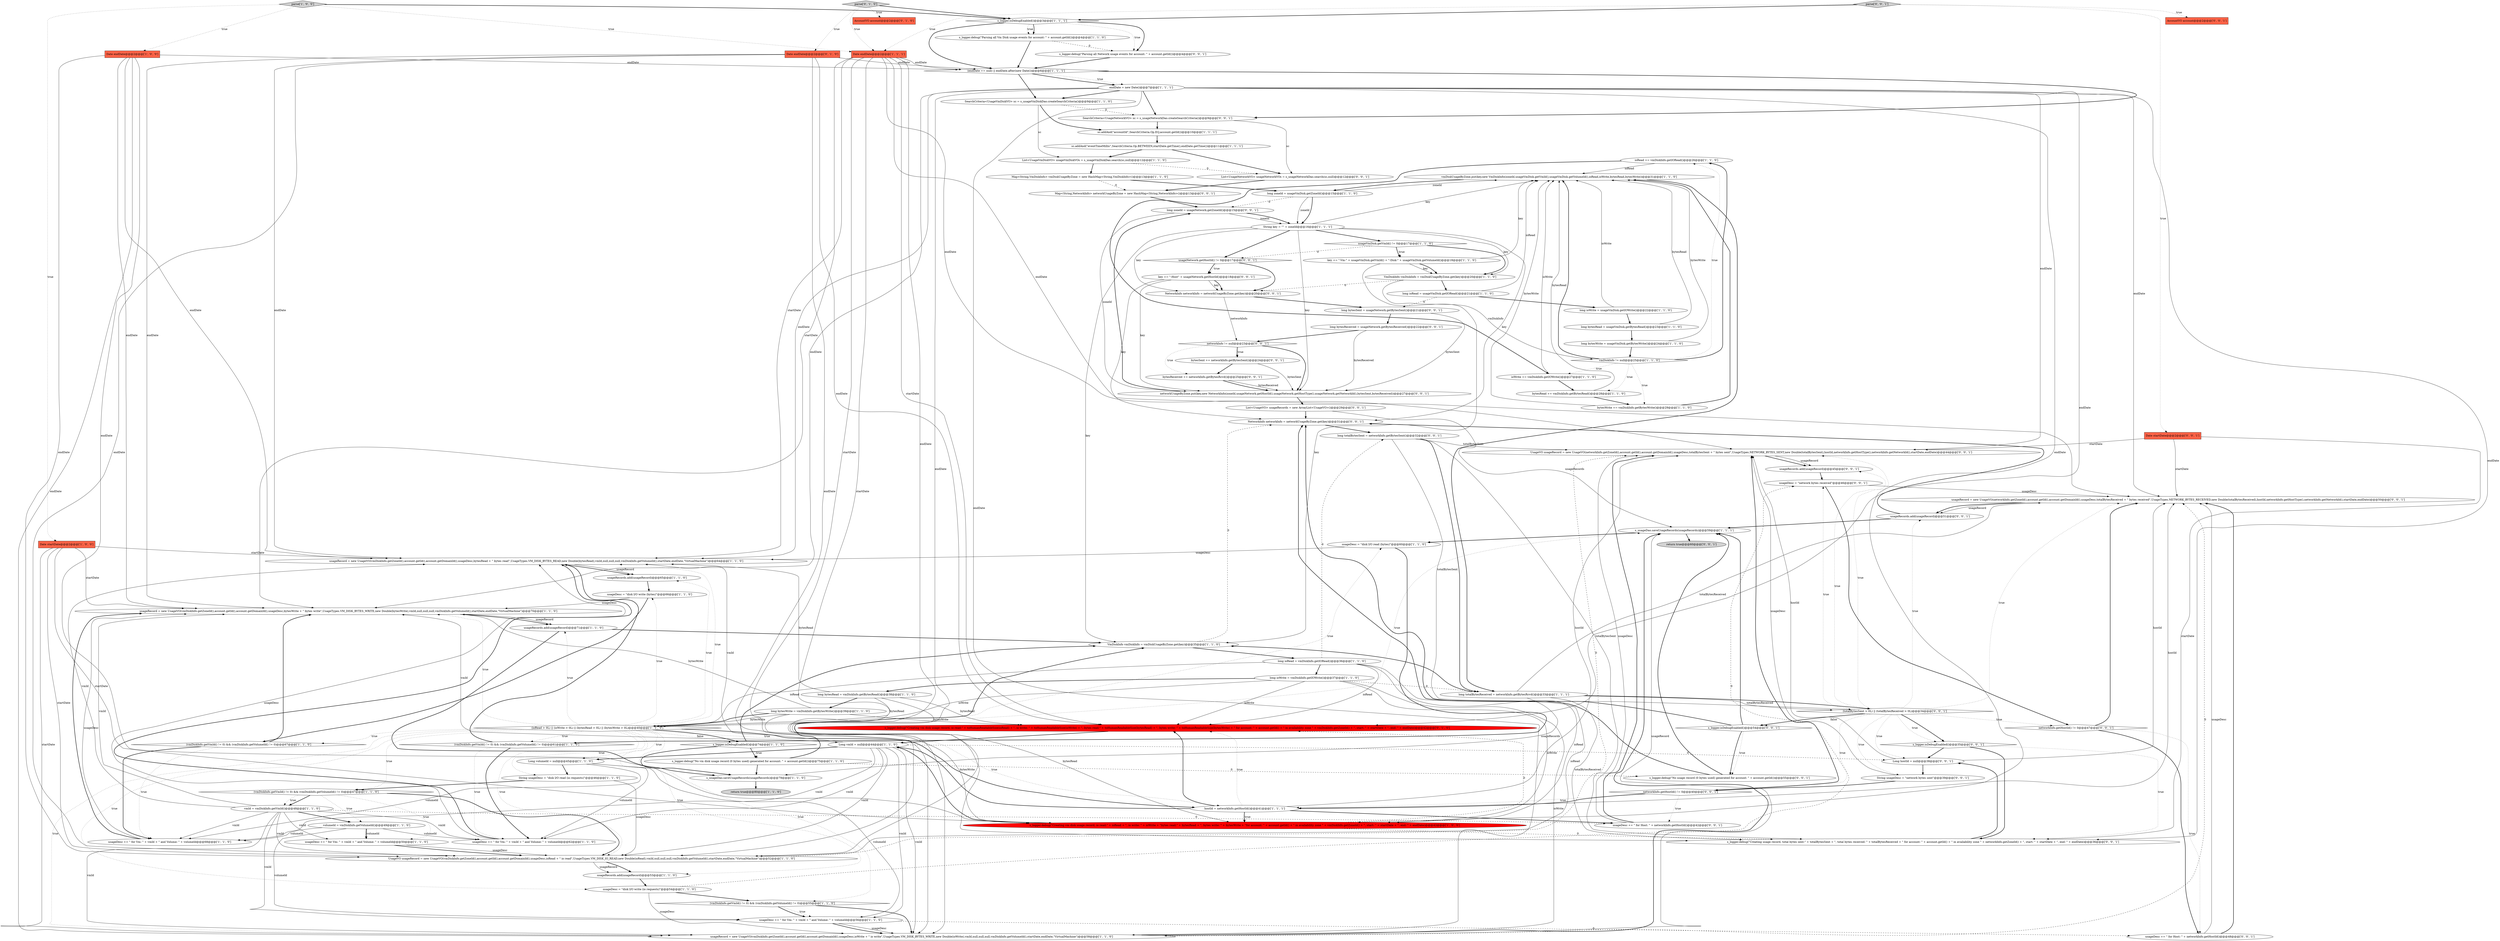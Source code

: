 digraph {
46 [style = filled, label = "ioRead += vmDiskInfo.getIORead()@@@26@@@['1', '1', '0']", fillcolor = white, shape = ellipse image = "AAA0AAABBB1BBB"];
24 [style = filled, label = "long zoneId = usageVmDisk.getZoneId()@@@15@@@['1', '1', '0']", fillcolor = white, shape = ellipse image = "AAA0AAABBB1BBB"];
68 [style = filled, label = "s_logger.debug(\"Creating vm disk usage record, io read:\" + toHumanReadableSize(ioRead) + \", io write: \" + toHumanReadableSize(ioWrite) + \", bytes read:\" + toHumanReadableSize(bytesRead) + \", bytes write: \" + toHumanReadableSize(bytesWrite) + \" for account: \" + account.getId() + \" in availability zone \" + vmDiskInfo.getZoneId() + \", start: \" + startDate + \", end: \" + endDate)@@@42@@@['0', '1', '0']", fillcolor = red, shape = ellipse image = "AAA1AAABBB2BBB"];
84 [style = filled, label = "usageNetwork.getHostId() != 0@@@17@@@['0', '0', '1']", fillcolor = white, shape = diamond image = "AAA0AAABBB3BBB"];
26 [style = filled, label = "usageVmDisk.getVmId() != 0@@@17@@@['1', '1', '0']", fillcolor = white, shape = diamond image = "AAA0AAABBB1BBB"];
50 [style = filled, label = "(endDate == null) || endDate.after(new Date())@@@6@@@['1', '1', '1']", fillcolor = white, shape = diamond image = "AAA0AAABBB1BBB"];
59 [style = filled, label = "VmDiskInfo vmDiskInfo = vmDiskUsageByZone.get(key)@@@35@@@['1', '1', '0']", fillcolor = white, shape = ellipse image = "AAA0AAABBB1BBB"];
63 [style = filled, label = "s_logger.debug(\"Parsing all Vm Disk usage events for account: \" + account.getId())@@@4@@@['1', '1', '0']", fillcolor = white, shape = ellipse image = "AAA0AAABBB1BBB"];
82 [style = filled, label = "UsageVO usageRecord = new UsageVO(networkInfo.getZoneId(),account.getId(),account.getDomainId(),usageDesc,totalBytesSent + \" bytes sent\",UsageTypes.NETWORK_BYTES_SENT,new Double(totalBytesSent),hostId,networkInfo.getHostType(),networkInfo.getNetworkId(),startDate,endDate)@@@44@@@['0', '0', '1']", fillcolor = white, shape = ellipse image = "AAA0AAABBB3BBB"];
7 [style = filled, label = "Long vmId = null@@@44@@@['1', '1', '0']", fillcolor = white, shape = ellipse image = "AAA0AAABBB1BBB"];
17 [style = filled, label = "long bytesWrite = vmDiskInfo.getBytesWrite()@@@39@@@['1', '1', '0']", fillcolor = white, shape = ellipse image = "AAA0AAABBB1BBB"];
41 [style = filled, label = "bytesWrite += vmDiskInfo.getBytesWrite()@@@29@@@['1', '1', '0']", fillcolor = white, shape = ellipse image = "AAA0AAABBB1BBB"];
100 [style = filled, label = "networkInfo != null@@@23@@@['0', '0', '1']", fillcolor = white, shape = diamond image = "AAA0AAABBB3BBB"];
81 [style = filled, label = "usageRecords.add(usageRecord)@@@45@@@['0', '0', '1']", fillcolor = white, shape = ellipse image = "AAA0AAABBB3BBB"];
91 [style = filled, label = "usageDesc += \" for Host: \" + networkInfo.getHostId()@@@48@@@['0', '0', '1']", fillcolor = white, shape = ellipse image = "AAA0AAABBB3BBB"];
80 [style = filled, label = "long bytesReceived = usageNetwork.getBytesReceived()@@@22@@@['0', '0', '1']", fillcolor = white, shape = ellipse image = "AAA0AAABBB3BBB"];
13 [style = filled, label = "(ioRead > 0L) || (ioWrite > 0L) || (bytesRead > 0L) || (bytesWrite > 0L)@@@40@@@['1', '1', '0']", fillcolor = white, shape = diamond image = "AAA0AAABBB1BBB"];
64 [style = filled, label = "usageRecords.add(usageRecord)@@@71@@@['1', '1', '0']", fillcolor = white, shape = ellipse image = "AAA0AAABBB1BBB"];
65 [style = filled, label = "parse['0', '1', '0']", fillcolor = lightgray, shape = diamond image = "AAA0AAABBB2BBB"];
77 [style = filled, label = "s_logger.debug(\"Creating usage record, total bytes sent:\" + totalBytesSent + \", total bytes received: \" + totalBytesReceived + \" for account: \" + account.getId() + \" in availability zone \" + networkInfo.getZoneId() + \", start: \" + startDate + \", end: \" + endDate)@@@36@@@['0', '0', '1']", fillcolor = white, shape = ellipse image = "AAA0AAABBB3BBB"];
27 [style = filled, label = "usageDesc += \" for Vm: \" + vmId + \" and Volume: \" + volumeId@@@50@@@['1', '1', '0']", fillcolor = white, shape = ellipse image = "AAA0AAABBB1BBB"];
29 [style = filled, label = "endDate = new Date()@@@7@@@['1', '1', '1']", fillcolor = white, shape = ellipse image = "AAA0AAABBB1BBB"];
78 [style = filled, label = "AccountVO account@@@2@@@['0', '0', '1']", fillcolor = tomato, shape = box image = "AAA0AAABBB3BBB"];
88 [style = filled, label = "bytesSent += networkInfo.getBytesSent()@@@24@@@['0', '0', '1']", fillcolor = white, shape = ellipse image = "AAA0AAABBB3BBB"];
96 [style = filled, label = "s_logger.isDebugEnabled()@@@35@@@['0', '0', '1']", fillcolor = white, shape = diamond image = "AAA0AAABBB3BBB"];
4 [style = filled, label = "volumeId = vmDiskInfo.getVolumeId()@@@49@@@['1', '1', '0']", fillcolor = white, shape = ellipse image = "AAA0AAABBB1BBB"];
48 [style = filled, label = "sc.addAnd(\"accountId\",SearchCriteria.Op.EQ,account.getId())@@@10@@@['1', '1', '1']", fillcolor = white, shape = ellipse image = "AAA0AAABBB1BBB"];
3 [style = filled, label = "Map<String,VmDiskInfo> vmDiskUsageByZone = new HashMap<String,VmDiskInfo>()@@@13@@@['1', '1', '0']", fillcolor = white, shape = ellipse image = "AAA0AAABBB1BBB"];
23 [style = filled, label = "long bytesRead = usageVmDisk.getBytesRead()@@@23@@@['1', '1', '0']", fillcolor = white, shape = ellipse image = "AAA0AAABBB1BBB"];
97 [style = filled, label = "usageDesc = \"network bytes received\"@@@46@@@['0', '0', '1']", fillcolor = white, shape = ellipse image = "AAA0AAABBB3BBB"];
37 [style = filled, label = "usageRecord = new UsageVO(vmDiskInfo.getZoneId(),account.getId(),account.getDomainId(),usageDesc,bytesWrite + \" bytes write\",UsageTypes.VM_DISK_BYTES_WRITE,new Double(bytesWrite),vmId,null,null,null,vmDiskInfo.getVolumeId(),startDate,endDate,\"VirtualMachine\")@@@70@@@['1', '1', '0']", fillcolor = white, shape = ellipse image = "AAA0AAABBB1BBB"];
104 [style = filled, label = "networkUsageByZone.put(key,new NetworkInfo(zoneId,usageNetwork.getHostId(),usageNetwork.getHostType(),usageNetwork.getNetworkId(),bytesSent,bytesReceived))@@@27@@@['0', '0', '1']", fillcolor = white, shape = ellipse image = "AAA0AAABBB3BBB"];
73 [style = filled, label = "long zoneId = usageNetwork.getZoneId()@@@15@@@['0', '0', '1']", fillcolor = white, shape = ellipse image = "AAA0AAABBB3BBB"];
36 [style = filled, label = "long bytesRead = vmDiskInfo.getBytesRead()@@@38@@@['1', '1', '0']", fillcolor = white, shape = ellipse image = "AAA0AAABBB1BBB"];
103 [style = filled, label = "SearchCriteria<UsageNetworkVO> sc = s_usageNetworkDao.createSearchCriteria()@@@9@@@['0', '0', '1']", fillcolor = white, shape = ellipse image = "AAA0AAABBB3BBB"];
33 [style = filled, label = "Date startDate@@@2@@@['1', '0', '0']", fillcolor = tomato, shape = box image = "AAA0AAABBB1BBB"];
20 [style = filled, label = "SearchCriteria<UsageVmDiskVO> sc = s_usageVmDiskDao.createSearchCriteria()@@@9@@@['1', '1', '0']", fillcolor = white, shape = ellipse image = "AAA0AAABBB1BBB"];
102 [style = filled, label = "networkInfo.getHostId() != 0@@@40@@@['0', '0', '1']", fillcolor = white, shape = diamond image = "AAA0AAABBB3BBB"];
22 [style = filled, label = "key += \"-Vm-\" + usageVmDisk.getVmId() + \"-Disk-\" + usageVmDisk.getVolumeId()@@@18@@@['1', '1', '0']", fillcolor = white, shape = ellipse image = "AAA0AAABBB1BBB"];
61 [style = filled, label = "usageRecord = new UsageVO(vmDiskInfo.getZoneId(),account.getId(),account.getDomainId(),usageDesc,ioWrite + \" io write\",UsageTypes.VM_DISK_BYTES_WRITE,new Double(ioWrite),vmId,null,null,null,vmDiskInfo.getVolumeId(),startDate,endDate,\"VirtualMachine\")@@@58@@@['1', '1', '0']", fillcolor = white, shape = ellipse image = "AAA0AAABBB1BBB"];
93 [style = filled, label = "parse['0', '0', '1']", fillcolor = lightgray, shape = diamond image = "AAA0AAABBB3BBB"];
35 [style = filled, label = "usageRecords.add(usageRecord)@@@65@@@['1', '1', '0']", fillcolor = white, shape = ellipse image = "AAA0AAABBB1BBB"];
95 [style = filled, label = "usageRecords.add(usageRecord)@@@51@@@['0', '0', '1']", fillcolor = white, shape = ellipse image = "AAA0AAABBB3BBB"];
42 [style = filled, label = "usageRecords.add(usageRecord)@@@53@@@['1', '1', '0']", fillcolor = white, shape = ellipse image = "AAA0AAABBB1BBB"];
8 [style = filled, label = "String usageDesc = \"disk I/O read (io requests)\"@@@46@@@['1', '1', '0']", fillcolor = white, shape = ellipse image = "AAA0AAABBB1BBB"];
85 [style = filled, label = "usageDesc += \" for Host: \" + networkInfo.getHostId()@@@42@@@['0', '0', '1']", fillcolor = white, shape = ellipse image = "AAA0AAABBB3BBB"];
31 [style = filled, label = "usageDesc += \" for Vm: \" + vmId + \" and Volume: \" + volumeId@@@62@@@['1', '1', '0']", fillcolor = white, shape = ellipse image = "AAA0AAABBB1BBB"];
2 [style = filled, label = "s_logger.isDebugEnabled()@@@3@@@['1', '1', '1']", fillcolor = white, shape = diamond image = "AAA0AAABBB1BBB"];
92 [style = filled, label = "NetworkInfo networkInfo = networkUsageByZone.get(key)@@@20@@@['0', '0', '1']", fillcolor = white, shape = ellipse image = "AAA0AAABBB3BBB"];
86 [style = filled, label = "(totalBytesSent > 0L) || (totalBytesReceived > 0L)@@@34@@@['0', '0', '1']", fillcolor = white, shape = diamond image = "AAA0AAABBB3BBB"];
43 [style = filled, label = "usageRecord = new UsageVO(vmDiskInfo.getZoneId(),account.getId(),account.getDomainId(),usageDesc,bytesRead + \" bytes read\",UsageTypes.VM_DISK_BYTES_READ,new Double(bytesRead),vmId,null,null,null,vmDiskInfo.getVolumeId(),startDate,endDate,\"VirtualMachine\")@@@64@@@['1', '1', '0']", fillcolor = white, shape = ellipse image = "AAA0AAABBB1BBB"];
56 [style = filled, label = "parse['1', '0', '0']", fillcolor = lightgray, shape = diamond image = "AAA0AAABBB1BBB"];
101 [style = filled, label = "NetworkInfo networkInfo = networkUsageByZone.get(key)@@@31@@@['0', '0', '1']", fillcolor = white, shape = ellipse image = "AAA0AAABBB3BBB"];
62 [style = filled, label = "return true@@@80@@@['1', '1', '0']", fillcolor = lightgray, shape = ellipse image = "AAA0AAABBB1BBB"];
87 [style = filled, label = "List<UsageNetworkVO> usageNetworkVOs = s_usageNetworkDao.search(sc,null)@@@12@@@['0', '0', '1']", fillcolor = white, shape = ellipse image = "AAA0AAABBB3BBB"];
14 [style = filled, label = "UsageVO usageRecord = new UsageVO(vmDiskInfo.getZoneId(),account.getId(),account.getDomainId(),usageDesc,ioRead + \" io read\",UsageTypes.VM_DISK_IO_READ,new Double(ioRead),vmId,null,null,null,vmDiskInfo.getVolumeId(),startDate,endDate,\"VirtualMachine\")@@@52@@@['1', '1', '0']", fillcolor = white, shape = ellipse image = "AAA0AAABBB1BBB"];
74 [style = filled, label = "return true@@@60@@@['0', '0', '1']", fillcolor = lightgray, shape = ellipse image = "AAA0AAABBB3BBB"];
53 [style = filled, label = "List<UsageVmDiskVO> usageVmDiskVOs = s_usageVmDiskDao.search(sc,null)@@@12@@@['1', '1', '0']", fillcolor = white, shape = ellipse image = "AAA0AAABBB1BBB"];
0 [style = filled, label = "long totalBytesReceived = networkInfo.getBytesRcvd()@@@33@@@['1', '1', '1']", fillcolor = white, shape = ellipse image = "AAA0AAABBB1BBB"];
30 [style = filled, label = "vmDiskInfo != null@@@25@@@['1', '1', '0']", fillcolor = white, shape = diamond image = "AAA0AAABBB1BBB"];
67 [style = filled, label = "Date endDate@@@2@@@['0', '1', '0']", fillcolor = tomato, shape = box image = "AAA0AAABBB2BBB"];
51 [style = filled, label = "long bytesWrite = usageVmDisk.getBytesWrite()@@@24@@@['1', '1', '0']", fillcolor = white, shape = ellipse image = "AAA0AAABBB1BBB"];
69 [style = filled, label = "long bytesSent = usageNetwork.getBytesSent()@@@21@@@['0', '0', '1']", fillcolor = white, shape = ellipse image = "AAA0AAABBB3BBB"];
98 [style = filled, label = "usageRecord = new UsageVO(networkInfo.getZoneId(),account.getId(),account.getDomainId(),usageDesc,totalBytesReceived + \" bytes received\",UsageTypes.NETWORK_BYTES_RECEIVED,new Double(totalBytesReceived),hostId,networkInfo.getHostType(),networkInfo.getNetworkId(),startDate,endDate)@@@50@@@['0', '0', '1']", fillcolor = white, shape = ellipse image = "AAA0AAABBB3BBB"];
16 [style = filled, label = "usageDesc = \"disk I/O write (io requests)\"@@@54@@@['1', '1', '0']", fillcolor = white, shape = ellipse image = "AAA0AAABBB1BBB"];
89 [style = filled, label = "s_logger.isDebugEnabled()@@@54@@@['0', '0', '1']", fillcolor = white, shape = diamond image = "AAA0AAABBB3BBB"];
44 [style = filled, label = "(vmDiskInfo.getVmId() != 0) && (vmDiskInfo.getVolumeId() != 0)@@@67@@@['1', '1', '0']", fillcolor = white, shape = diamond image = "AAA0AAABBB1BBB"];
79 [style = filled, label = "Long hostId = null@@@38@@@['0', '0', '1']", fillcolor = white, shape = ellipse image = "AAA0AAABBB3BBB"];
83 [style = filled, label = "s_logger.debug(\"Parsing all Network usage events for account: \" + account.getId())@@@4@@@['0', '0', '1']", fillcolor = white, shape = ellipse image = "AAA0AAABBB3BBB"];
25 [style = filled, label = "String key = \"\" + zoneId@@@16@@@['1', '1', '1']", fillcolor = white, shape = ellipse image = "AAA0AAABBB1BBB"];
19 [style = filled, label = "usageDesc = \"disk I/O read (bytes)\"@@@60@@@['1', '1', '0']", fillcolor = white, shape = ellipse image = "AAA0AAABBB1BBB"];
49 [style = filled, label = "hostId = networkInfo.getHostId()@@@41@@@['1', '1', '1']", fillcolor = white, shape = ellipse image = "AAA0AAABBB1BBB"];
5 [style = filled, label = "usageDesc = \"disk I/O write (bytes)\"@@@66@@@['1', '1', '0']", fillcolor = white, shape = ellipse image = "AAA0AAABBB1BBB"];
38 [style = filled, label = "vmId = vmDiskInfo.getVmId()@@@48@@@['1', '1', '0']", fillcolor = white, shape = ellipse image = "AAA0AAABBB1BBB"];
11 [style = filled, label = "usageDesc += \" for Vm: \" + vmId + \" and Volume: \" + volumeId@@@68@@@['1', '1', '0']", fillcolor = white, shape = ellipse image = "AAA0AAABBB1BBB"];
52 [style = filled, label = "s_logger.isDebugEnabled()@@@74@@@['1', '1', '0']", fillcolor = white, shape = diamond image = "AAA0AAABBB1BBB"];
90 [style = filled, label = "s_logger.debug(\"No usage record (0 bytes used) generated for account: \" + account.getId())@@@55@@@['0', '0', '1']", fillcolor = white, shape = ellipse image = "AAA0AAABBB3BBB"];
47 [style = filled, label = "s_usageDao.saveUsageRecords(usageRecords)@@@59@@@['1', '1', '1']", fillcolor = white, shape = ellipse image = "AAA0AAABBB1BBB"];
72 [style = filled, label = "bytesReceived += networkInfo.getBytesRcvd()@@@25@@@['0', '0', '1']", fillcolor = white, shape = ellipse image = "AAA0AAABBB3BBB"];
54 [style = filled, label = "s_logger.debug(\"Creating vm disk usage record, io read:\" + ioRead + \", io write: \" + ioWrite + \"bytes read:\" + bytesRead + \", bytes write: \" + bytesWrite + \"for account: \" + account.getId() + \" in availability zone \" + vmDiskInfo.getZoneId() + \", start: \" + startDate + \", end: \" + endDate)@@@42@@@['1', '0', '0']", fillcolor = red, shape = ellipse image = "AAA1AAABBB1BBB"];
71 [style = filled, label = "Map<String,NetworkInfo> networkUsageByZone = new HashMap<String,NetworkInfo>()@@@13@@@['0', '0', '1']", fillcolor = white, shape = ellipse image = "AAA0AAABBB3BBB"];
57 [style = filled, label = "Date endDate@@@2@@@['1', '1', '1']", fillcolor = tomato, shape = box image = "AAA0AAABBB1BBB"];
60 [style = filled, label = "usageDesc += \" for Vm: \" + vmId + \" and Volume: \" + volumeId@@@56@@@['1', '1', '0']", fillcolor = white, shape = ellipse image = "AAA0AAABBB1BBB"];
94 [style = filled, label = "String usageDesc = \"network bytes sent\"@@@39@@@['0', '0', '1']", fillcolor = white, shape = ellipse image = "AAA0AAABBB3BBB"];
55 [style = filled, label = "long ioWrite = usageVmDisk.getIOWrite()@@@22@@@['1', '1', '0']", fillcolor = white, shape = ellipse image = "AAA0AAABBB1BBB"];
34 [style = filled, label = "VmDiskInfo vmDiskInfo = vmDiskUsageByZone.get(key)@@@20@@@['1', '1', '0']", fillcolor = white, shape = ellipse image = "AAA0AAABBB1BBB"];
18 [style = filled, label = "(vmDiskInfo.getVmId() != 0) && (vmDiskInfo.getVolumeId() != 0)@@@55@@@['1', '1', '0']", fillcolor = white, shape = diamond image = "AAA0AAABBB1BBB"];
1 [style = filled, label = "Long volumeId = null@@@45@@@['1', '1', '0']", fillcolor = white, shape = ellipse image = "AAA0AAABBB1BBB"];
105 [style = filled, label = "long totalBytesSent = networkInfo.getBytesSent()@@@32@@@['0', '0', '1']", fillcolor = white, shape = ellipse image = "AAA0AAABBB3BBB"];
9 [style = filled, label = "long ioWrite = vmDiskInfo.getIOWrite()@@@37@@@['1', '1', '0']", fillcolor = white, shape = ellipse image = "AAA0AAABBB1BBB"];
28 [style = filled, label = "(vmDiskInfo.getVmId() != 0) && (vmDiskInfo.getVolumeId() != 0)@@@47@@@['1', '1', '0']", fillcolor = white, shape = diamond image = "AAA0AAABBB1BBB"];
12 [style = filled, label = "sc.addAnd(\"eventTimeMillis\",SearchCriteria.Op.BETWEEN,startDate.getTime(),endDate.getTime())@@@11@@@['1', '1', '1']", fillcolor = white, shape = ellipse image = "AAA0AAABBB1BBB"];
76 [style = filled, label = "networkInfo.getHostId() != 0@@@47@@@['0', '0', '1']", fillcolor = white, shape = diamond image = "AAA0AAABBB3BBB"];
39 [style = filled, label = "Date endDate@@@2@@@['1', '0', '0']", fillcolor = tomato, shape = box image = "AAA0AAABBB1BBB"];
45 [style = filled, label = "s_logger.debug(\"No vm disk usage record (0 bytes used) generated for account: \" + account.getId())@@@75@@@['1', '1', '0']", fillcolor = white, shape = ellipse image = "AAA0AAABBB1BBB"];
70 [style = filled, label = "List<UsageVO> usageRecords = new ArrayList<UsageVO>()@@@29@@@['0', '0', '1']", fillcolor = white, shape = ellipse image = "AAA0AAABBB3BBB"];
58 [style = filled, label = "s_usageDao.saveUsageRecords(usageRecords)@@@79@@@['1', '1', '0']", fillcolor = white, shape = ellipse image = "AAA0AAABBB1BBB"];
15 [style = filled, label = "vmDiskUsageByZone.put(key,new VmDiskInfo(zoneId,usageVmDisk.getVmId(),usageVmDisk.getVolumeId(),ioRead,ioWrite,bytesRead,bytesWrite))@@@31@@@['1', '1', '0']", fillcolor = white, shape = ellipse image = "AAA0AAABBB1BBB"];
99 [style = filled, label = "Date startDate@@@2@@@['0', '0', '1']", fillcolor = tomato, shape = box image = "AAA0AAABBB3BBB"];
6 [style = filled, label = "long ioRead = usageVmDisk.getIORead()@@@21@@@['1', '1', '0']", fillcolor = white, shape = ellipse image = "AAA0AAABBB1BBB"];
40 [style = filled, label = "long ioRead = vmDiskInfo.getIORead()@@@36@@@['1', '1', '0']", fillcolor = white, shape = ellipse image = "AAA0AAABBB1BBB"];
32 [style = filled, label = "bytesRead += vmDiskInfo.getBytesRead()@@@28@@@['1', '1', '0']", fillcolor = white, shape = ellipse image = "AAA0AAABBB1BBB"];
10 [style = filled, label = "(vmDiskInfo.getVmId() != 0) && (vmDiskInfo.getVolumeId() != 0)@@@61@@@['1', '1', '0']", fillcolor = white, shape = diamond image = "AAA0AAABBB1BBB"];
66 [style = filled, label = "AccountVO account@@@2@@@['0', '1', '0']", fillcolor = tomato, shape = box image = "AAA0AAABBB2BBB"];
21 [style = filled, label = "ioWrite += vmDiskInfo.getIOWrite()@@@27@@@['1', '1', '0']", fillcolor = white, shape = ellipse image = "AAA0AAABBB1BBB"];
75 [style = filled, label = "key += \"-Host\" + usageNetwork.getHostId()@@@18@@@['0', '0', '1']", fillcolor = white, shape = ellipse image = "AAA0AAABBB3BBB"];
11->37 [style = solid, label="usageDesc"];
96->77 [style = bold, label=""];
13->28 [style = dotted, label="true"];
3->24 [style = bold, label=""];
93->57 [style = dotted, label="true"];
26->34 [style = bold, label=""];
13->5 [style = dotted, label="true"];
26->22 [style = dotted, label="true"];
13->10 [style = dotted, label="true"];
51->15 [style = solid, label="bytesWrite"];
26->22 [style = bold, label=""];
28->14 [style = bold, label=""];
13->35 [style = dotted, label="true"];
25->104 [style = solid, label="key"];
33->54 [style = solid, label="startDate"];
67->14 [style = solid, label="endDate"];
86->98 [style = dotted, label="true"];
94->102 [style = bold, label=""];
20->53 [style = solid, label="sc"];
0->86 [style = bold, label=""];
24->15 [style = solid, label="zoneId"];
30->46 [style = bold, label=""];
63->83 [style = dashed, label="0"];
30->46 [style = dotted, label="true"];
6->69 [style = dashed, label="0"];
56->33 [style = dotted, label="true"];
85->82 [style = bold, label=""];
13->37 [style = dotted, label="true"];
65->66 [style = dotted, label="true"];
100->88 [style = bold, label=""];
86->81 [style = dotted, label="true"];
29->54 [style = solid, label="endDate"];
84->92 [style = bold, label=""];
29->14 [style = solid, label="endDate"];
34->92 [style = dashed, label="0"];
7->1 [style = bold, label=""];
34->30 [style = solid, label="vmDiskInfo"];
51->30 [style = bold, label=""];
13->7 [style = dotted, label="true"];
44->11 [style = dotted, label="true"];
35->5 [style = bold, label=""];
98->95 [style = solid, label="usageRecord"];
9->13 [style = solid, label="ioWrite"];
89->101 [style = bold, label=""];
25->34 [style = solid, label="key"];
29->68 [style = solid, label="endDate"];
105->82 [style = solid, label="totalBytesSent"];
104->73 [style = bold, label=""];
44->37 [style = bold, label=""];
7->37 [style = solid, label="vmId"];
88->72 [style = bold, label=""];
49->54 [style = bold, label=""];
14->42 [style = solid, label="usageRecord"];
18->60 [style = dotted, label="true"];
79->94 [style = bold, label=""];
16->18 [style = bold, label=""];
73->104 [style = solid, label="zoneId"];
17->13 [style = solid, label="bytesWrite"];
42->16 [style = bold, label=""];
29->82 [style = solid, label="endDate"];
40->9 [style = bold, label=""];
50->29 [style = dotted, label="true"];
7->11 [style = solid, label="vmId"];
45->58 [style = bold, label=""];
86->97 [style = dotted, label="true"];
102->49 [style = dotted, label="true"];
33->14 [style = solid, label="startDate"];
93->78 [style = dotted, label="true"];
56->57 [style = dotted, label="true"];
33->43 [style = solid, label="startDate"];
9->61 [style = solid, label="ioWrite"];
28->4 [style = dotted, label="true"];
31->43 [style = bold, label=""];
32->41 [style = bold, label=""];
39->14 [style = solid, label="endDate"];
57->50 [style = solid, label="endDate"];
56->2 [style = bold, label=""];
53->87 [style = dashed, label="0"];
36->43 [style = solid, label="bytesRead"];
5->37 [style = solid, label="usageDesc"];
67->50 [style = solid, label="endDate"];
59->40 [style = bold, label=""];
95->101 [style = bold, label=""];
40->14 [style = solid, label="ioRead"];
102->85 [style = dotted, label="true"];
38->31 [style = solid, label="vmId"];
13->1 [style = dotted, label="true"];
72->104 [style = solid, label="bytesReceived"];
61->47 [style = bold, label=""];
47->19 [style = bold, label=""];
22->34 [style = solid, label="key"];
89->90 [style = bold, label=""];
60->91 [style = dashed, label="0"];
24->73 [style = dashed, label="0"];
13->61 [style = dotted, label="true"];
29->37 [style = solid, label="endDate"];
12->53 [style = bold, label=""];
99->98 [style = solid, label="startDate"];
23->51 [style = bold, label=""];
50->103 [style = bold, label=""];
101->105 [style = bold, label=""];
103->87 [style = solid, label="sc"];
36->54 [style = solid, label="bytesRead"];
1->31 [style = solid, label="volumeId"];
2->83 [style = bold, label=""];
55->23 [style = bold, label=""];
18->61 [style = bold, label=""];
38->60 [style = solid, label="vmId"];
91->98 [style = bold, label=""];
49->82 [style = solid, label="hostId"];
15->0 [style = bold, label=""];
97->76 [style = bold, label=""];
85->82 [style = solid, label="usageDesc"];
30->41 [style = dotted, label="true"];
49->68 [style = dotted, label="true"];
57->43 [style = solid, label="startDate"];
49->54 [style = dotted, label="true"];
0->86 [style = solid, label="totalBytesReceived"];
92->100 [style = solid, label="networkInfo"];
45->59 [style = bold, label=""];
32->15 [style = solid, label="bytesRead"];
22->15 [style = solid, label="key"];
11->37 [style = bold, label=""];
52->45 [style = bold, label=""];
75->92 [style = solid, label="key"];
6->15 [style = solid, label="ioRead"];
25->84 [style = bold, label=""];
91->98 [style = solid, label="usageDesc"];
105->77 [style = solid, label="totalBytesSent"];
46->15 [style = solid, label="ioRead"];
38->11 [style = solid, label="vmId"];
31->43 [style = solid, label="usageDesc"];
54->68 [style = dashed, label="0"];
54->7 [style = bold, label=""];
3->71 [style = dashed, label="0"];
38->85 [style = dashed, label="0"];
18->60 [style = bold, label=""];
100->104 [style = bold, label=""];
59->101 [style = dashed, label="0"];
19->10 [style = bold, label=""];
16->61 [style = solid, label="usageDesc"];
33->61 [style = solid, label="startDate"];
40->105 [style = dashed, label="0"];
86->95 [style = dotted, label="true"];
67->61 [style = solid, label="endDate"];
64->59 [style = bold, label=""];
39->54 [style = solid, label="endDate"];
2->83 [style = dotted, label="true"];
6->55 [style = bold, label=""];
82->81 [style = solid, label="usageRecord"];
57->68 [style = solid, label="startDate"];
13->8 [style = dotted, label="true"];
37->64 [style = bold, label=""];
17->13 [style = bold, label=""];
4->31 [style = solid, label="volumeId"];
29->77 [style = solid, label="endDate"];
64->58 [style = bold, label=""];
12->87 [style = bold, label=""];
0->59 [style = bold, label=""];
82->81 [style = bold, label=""];
69->104 [style = solid, label="bytesSent"];
92->69 [style = bold, label=""];
83->50 [style = bold, label=""];
40->68 [style = solid, label="ioRead"];
16->97 [style = dashed, label="0"];
84->75 [style = bold, label=""];
0->77 [style = solid, label="totalBytesReceived"];
100->72 [style = dotted, label="true"];
104->70 [style = bold, label=""];
90->101 [style = bold, label=""];
39->61 [style = solid, label="endDate"];
7->60 [style = solid, label="vmId"];
15->24 [style = bold, label=""];
22->34 [style = bold, label=""];
34->6 [style = bold, label=""];
21->32 [style = bold, label=""];
95->47 [style = bold, label=""];
13->47 [style = dotted, label="true"];
86->79 [style = dotted, label="true"];
57->14 [style = solid, label="startDate"];
13->49 [style = dotted, label="true"];
41->15 [style = bold, label=""];
17->37 [style = solid, label="bytesWrite"];
52->59 [style = bold, label=""];
69->80 [style = bold, label=""];
39->37 [style = solid, label="endDate"];
4->27 [style = solid, label="volumeId"];
58->62 [style = bold, label=""];
43->35 [style = bold, label=""];
81->97 [style = bold, label=""];
24->25 [style = solid, label="zoneId"];
96->79 [style = bold, label=""];
2->63 [style = bold, label=""];
57->82 [style = solid, label="endDate"];
57->77 [style = solid, label="endDate"];
37->64 [style = solid, label="usageRecord"];
28->27 [style = dotted, label="true"];
36->68 [style = solid, label="bytesRead"];
45->90 [style = dashed, label="0"];
50->29 [style = bold, label=""];
8->28 [style = bold, label=""];
90->47 [style = bold, label=""];
25->59 [style = solid, label="key"];
89->47 [style = bold, label=""];
88->104 [style = solid, label="bytesSent"];
19->43 [style = solid, label="usageDesc"];
36->13 [style = solid, label="bytesRead"];
21->15 [style = solid, label="ioWrite"];
61->47 [style = solid, label="usageRecord"];
76->98 [style = bold, label=""];
38->43 [style = solid, label="vmId"];
52->58 [style = bold, label=""];
86->89 [style = bold, label=""];
52->45 [style = dotted, label="true"];
17->68 [style = solid, label="bytesWrite"];
57->61 [style = solid, label="startDate"];
97->98 [style = solid, label="usageDesc"];
49->85 [style = bold, label=""];
93->2 [style = bold, label=""];
65->67 [style = dotted, label="true"];
9->0 [style = dashed, label="0"];
30->32 [style = dotted, label="true"];
68->7 [style = bold, label=""];
86->102 [style = dotted, label="true"];
67->68 [style = solid, label="endDate"];
22->59 [style = solid, label="key"];
0->98 [style = solid, label="totalBytesReceived"];
105->86 [style = solid, label="totalBytesSent"];
4->11 [style = solid, label="volumeId"];
56->39 [style = dotted, label="true"];
86->76 [style = dotted, label="true"];
13->18 [style = dotted, label="true"];
38->37 [style = solid, label="vmId"];
1->8 [style = bold, label=""];
100->88 [style = dotted, label="true"];
9->54 [style = solid, label="ioWrite"];
10->43 [style = bold, label=""];
2->63 [style = dotted, label="true"];
14->42 [style = bold, label=""];
86->96 [style = bold, label=""];
102->82 [style = bold, label=""];
80->100 [style = bold, label=""];
29->61 [style = solid, label="endDate"];
84->75 [style = dotted, label="true"];
9->68 [style = solid, label="ioWrite"];
60->61 [style = solid, label="usageDesc"];
99->82 [style = solid, label="startDate"];
29->43 [style = solid, label="endDate"];
5->44 [style = bold, label=""];
7->14 [style = solid, label="vmId"];
75->104 [style = solid, label="key"];
105->0 [style = bold, label=""];
86->94 [style = dotted, label="true"];
25->15 [style = solid, label="key"];
13->52 [style = bold, label=""];
57->98 [style = solid, label="endDate"];
9->36 [style = bold, label=""];
98->95 [style = bold, label=""];
4->60 [style = solid, label="volumeId"];
13->52 [style = dotted, label="false"];
50->20 [style = bold, label=""];
7->61 [style = solid, label="vmId"];
13->43 [style = dotted, label="true"];
77->79 [style = bold, label=""];
25->101 [style = solid, label="key"];
7->43 [style = solid, label="vmId"];
73->25 [style = solid, label="zoneId"];
94->82 [style = solid, label="usageDesc"];
70->101 [style = bold, label=""];
57->37 [style = solid, label="startDate"];
4->27 [style = bold, label=""];
72->104 [style = bold, label=""];
43->35 [style = solid, label="usageRecord"];
86->82 [style = dotted, label="true"];
44->11 [style = bold, label=""];
103->48 [style = bold, label=""];
23->15 [style = solid, label="bytesRead"];
76->91 [style = dotted, label="true"];
65->57 [style = dotted, label="true"];
7->31 [style = solid, label="vmId"];
75->101 [style = solid, label="key"];
10->31 [style = dotted, label="true"];
99->77 [style = solid, label="startDate"];
28->38 [style = bold, label=""];
25->92 [style = solid, label="key"];
38->4 [style = bold, label=""];
13->49 [style = bold, label=""];
33->37 [style = solid, label="startDate"];
48->12 [style = bold, label=""];
46->21 [style = bold, label=""];
17->54 [style = solid, label="bytesWrite"];
47->74 [style = bold, label=""];
39->50 [style = solid, label="endDate"];
38->61 [style = solid, label="vmId"];
20->48 [style = bold, label=""];
86->89 [style = dotted, label="false"];
0->58 [style = solid, label="usageRecords"];
63->50 [style = bold, label=""];
55->15 [style = solid, label="ioWrite"];
36->17 [style = bold, label=""];
13->44 [style = dotted, label="true"];
80->104 [style = solid, label="bytesReceived"];
41->15 [style = solid, label="bytesWrite"];
10->31 [style = bold, label=""];
13->19 [style = dotted, label="true"];
102->49 [style = bold, label=""];
38->27 [style = solid, label="vmId"];
29->20 [style = bold, label=""];
65->2 [style = bold, label=""];
25->26 [style = bold, label=""];
27->14 [style = solid, label="usageDesc"];
87->71 [style = bold, label=""];
40->54 [style = solid, label="ioRead"];
28->38 [style = dotted, label="true"];
14->82 [style = dashed, label="0"];
61->98 [style = dashed, label="0"];
30->15 [style = bold, label=""];
7->79 [style = dashed, label="0"];
54->77 [style = dashed, label="0"];
49->98 [style = solid, label="hostId"];
13->16 [style = dotted, label="true"];
49->68 [style = bold, label=""];
27->14 [style = bold, label=""];
79->82 [style = solid, label="hostId"];
76->91 [style = bold, label=""];
1->11 [style = solid, label="volumeId"];
71->73 [style = bold, label=""];
60->61 [style = bold, label=""];
24->25 [style = bold, label=""];
49->7 [style = bold, label=""];
73->25 [style = bold, label=""];
1->60 [style = solid, label="volumeId"];
96->77 [style = dotted, label="true"];
13->14 [style = dotted, label="true"];
8->14 [style = solid, label="usageDesc"];
13->64 [style = dotted, label="true"];
67->43 [style = solid, label="endDate"];
53->3 [style = bold, label=""];
13->42 [style = dotted, label="true"];
38->14 [style = solid, label="vmId"];
29->98 [style = solid, label="endDate"];
93->99 [style = dotted, label="true"];
20->103 [style = dashed, label="0"];
30->21 [style = dotted, label="true"];
2->50 [style = bold, label=""];
79->98 [style = solid, label="hostId"];
29->103 [style = bold, label=""];
70->47 [style = solid, label="usageRecords"];
67->37 [style = solid, label="endDate"];
26->84 [style = dashed, label="0"];
39->43 [style = solid, label="endDate"];
86->96 [style = dotted, label="true"];
75->92 [style = bold, label=""];
40->13 [style = solid, label="ioRead"];
89->90 [style = dotted, label="true"];
}
